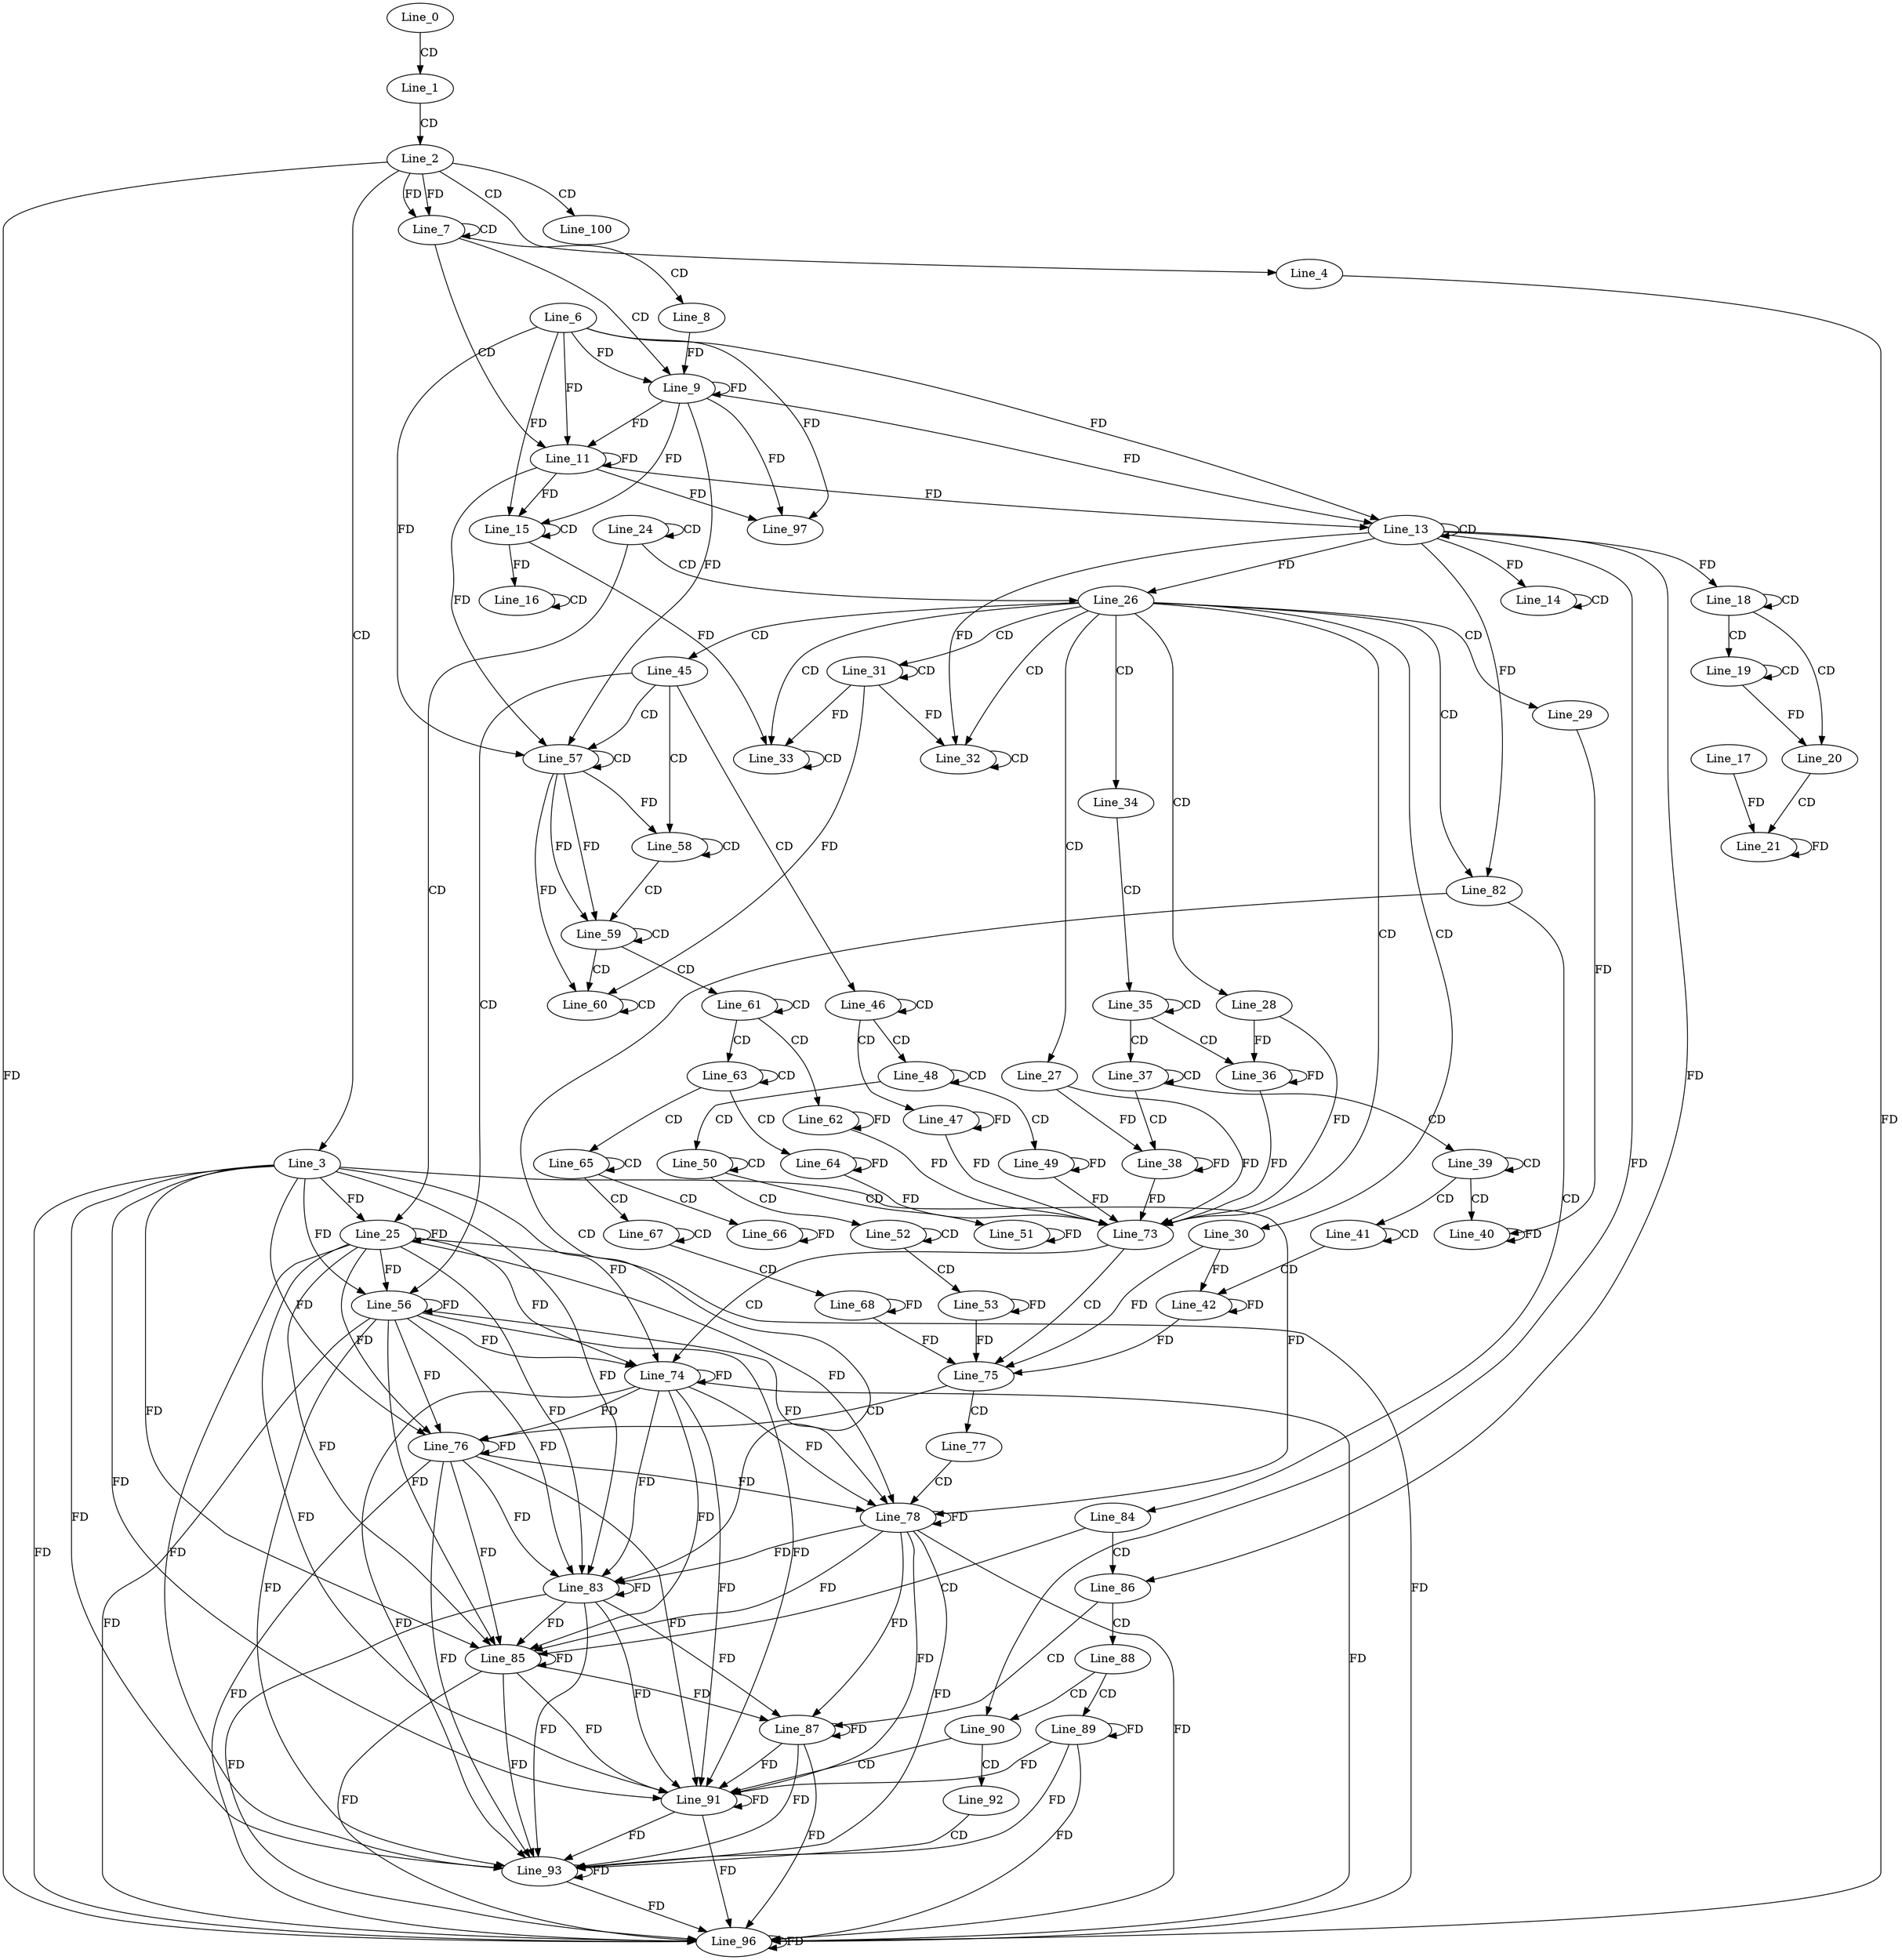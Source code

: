 digraph G {
  Line_0;
  Line_1;
  Line_2;
  Line_3;
  Line_4;
  Line_7;
  Line_7;
  Line_8;
  Line_9;
  Line_6;
  Line_9;
  Line_11;
  Line_13;
  Line_13;
  Line_13;
  Line_14;
  Line_14;
  Line_15;
  Line_15;
  Line_15;
  Line_16;
  Line_16;
  Line_18;
  Line_18;
  Line_18;
  Line_18;
  Line_19;
  Line_19;
  Line_20;
  Line_21;
  Line_17;
  Line_24;
  Line_24;
  Line_25;
  Line_26;
  Line_26;
  Line_26;
  Line_27;
  Line_28;
  Line_29;
  Line_30;
  Line_31;
  Line_31;
  Line_32;
  Line_32;
  Line_33;
  Line_33;
  Line_34;
  Line_35;
  Line_35;
  Line_36;
  Line_37;
  Line_37;
  Line_38;
  Line_39;
  Line_39;
  Line_40;
  Line_41;
  Line_41;
  Line_42;
  Line_45;
  Line_46;
  Line_46;
  Line_47;
  Line_48;
  Line_48;
  Line_49;
  Line_50;
  Line_50;
  Line_51;
  Line_52;
  Line_52;
  Line_53;
  Line_56;
  Line_57;
  Line_57;
  Line_58;
  Line_58;
  Line_58;
  Line_59;
  Line_59;
  Line_60;
  Line_60;
  Line_61;
  Line_61;
  Line_62;
  Line_63;
  Line_63;
  Line_64;
  Line_65;
  Line_65;
  Line_66;
  Line_67;
  Line_67;
  Line_68;
  Line_73;
  Line_74;
  Line_75;
  Line_76;
  Line_77;
  Line_78;
  Line_82;
  Line_82;
  Line_82;
  Line_83;
  Line_84;
  Line_85;
  Line_86;
  Line_86;
  Line_87;
  Line_88;
  Line_89;
  Line_90;
  Line_90;
  Line_90;
  Line_90;
  Line_91;
  Line_92;
  Line_93;
  Line_96;
  Line_96;
  Line_97;
  Line_100;
  Line_0 -> Line_1 [ label="CD" ];
  Line_1 -> Line_2 [ label="CD" ];
  Line_2 -> Line_3 [ label="CD" ];
  Line_2 -> Line_4 [ label="CD" ];
  Line_2 -> Line_7 [ label="FD" ];
  Line_7 -> Line_7 [ label="CD" ];
  Line_2 -> Line_7 [ label="FD" ];
  Line_7 -> Line_8 [ label="CD" ];
  Line_7 -> Line_9 [ label="CD" ];
  Line_6 -> Line_9 [ label="FD" ];
  Line_9 -> Line_9 [ label="FD" ];
  Line_8 -> Line_9 [ label="FD" ];
  Line_7 -> Line_11 [ label="CD" ];
  Line_6 -> Line_11 [ label="FD" ];
  Line_9 -> Line_11 [ label="FD" ];
  Line_11 -> Line_11 [ label="FD" ];
  Line_13 -> Line_13 [ label="CD" ];
  Line_6 -> Line_13 [ label="FD" ];
  Line_9 -> Line_13 [ label="FD" ];
  Line_11 -> Line_13 [ label="FD" ];
  Line_14 -> Line_14 [ label="CD" ];
  Line_13 -> Line_14 [ label="FD" ];
  Line_15 -> Line_15 [ label="CD" ];
  Line_6 -> Line_15 [ label="FD" ];
  Line_9 -> Line_15 [ label="FD" ];
  Line_11 -> Line_15 [ label="FD" ];
  Line_16 -> Line_16 [ label="CD" ];
  Line_15 -> Line_16 [ label="FD" ];
  Line_18 -> Line_18 [ label="CD" ];
  Line_13 -> Line_18 [ label="FD" ];
  Line_18 -> Line_19 [ label="CD" ];
  Line_19 -> Line_19 [ label="CD" ];
  Line_18 -> Line_20 [ label="CD" ];
  Line_19 -> Line_20 [ label="FD" ];
  Line_20 -> Line_21 [ label="CD" ];
  Line_17 -> Line_21 [ label="FD" ];
  Line_21 -> Line_21 [ label="FD" ];
  Line_24 -> Line_24 [ label="CD" ];
  Line_24 -> Line_25 [ label="CD" ];
  Line_3 -> Line_25 [ label="FD" ];
  Line_25 -> Line_25 [ label="FD" ];
  Line_24 -> Line_26 [ label="CD" ];
  Line_13 -> Line_26 [ label="FD" ];
  Line_26 -> Line_27 [ label="CD" ];
  Line_26 -> Line_28 [ label="CD" ];
  Line_26 -> Line_29 [ label="CD" ];
  Line_26 -> Line_30 [ label="CD" ];
  Line_26 -> Line_31 [ label="CD" ];
  Line_31 -> Line_31 [ label="CD" ];
  Line_26 -> Line_32 [ label="CD" ];
  Line_32 -> Line_32 [ label="CD" ];
  Line_31 -> Line_32 [ label="FD" ];
  Line_13 -> Line_32 [ label="FD" ];
  Line_26 -> Line_33 [ label="CD" ];
  Line_33 -> Line_33 [ label="CD" ];
  Line_31 -> Line_33 [ label="FD" ];
  Line_15 -> Line_33 [ label="FD" ];
  Line_26 -> Line_34 [ label="CD" ];
  Line_34 -> Line_35 [ label="CD" ];
  Line_35 -> Line_35 [ label="CD" ];
  Line_35 -> Line_36 [ label="CD" ];
  Line_28 -> Line_36 [ label="FD" ];
  Line_36 -> Line_36 [ label="FD" ];
  Line_35 -> Line_37 [ label="CD" ];
  Line_37 -> Line_37 [ label="CD" ];
  Line_37 -> Line_38 [ label="CD" ];
  Line_27 -> Line_38 [ label="FD" ];
  Line_38 -> Line_38 [ label="FD" ];
  Line_37 -> Line_39 [ label="CD" ];
  Line_39 -> Line_39 [ label="CD" ];
  Line_39 -> Line_40 [ label="CD" ];
  Line_29 -> Line_40 [ label="FD" ];
  Line_40 -> Line_40 [ label="FD" ];
  Line_39 -> Line_41 [ label="CD" ];
  Line_41 -> Line_41 [ label="CD" ];
  Line_41 -> Line_42 [ label="CD" ];
  Line_30 -> Line_42 [ label="FD" ];
  Line_42 -> Line_42 [ label="FD" ];
  Line_26 -> Line_45 [ label="CD" ];
  Line_45 -> Line_46 [ label="CD" ];
  Line_46 -> Line_46 [ label="CD" ];
  Line_46 -> Line_47 [ label="CD" ];
  Line_47 -> Line_47 [ label="FD" ];
  Line_46 -> Line_48 [ label="CD" ];
  Line_48 -> Line_48 [ label="CD" ];
  Line_48 -> Line_49 [ label="CD" ];
  Line_49 -> Line_49 [ label="FD" ];
  Line_48 -> Line_50 [ label="CD" ];
  Line_50 -> Line_50 [ label="CD" ];
  Line_50 -> Line_51 [ label="CD" ];
  Line_51 -> Line_51 [ label="FD" ];
  Line_50 -> Line_52 [ label="CD" ];
  Line_52 -> Line_52 [ label="CD" ];
  Line_52 -> Line_53 [ label="CD" ];
  Line_53 -> Line_53 [ label="FD" ];
  Line_45 -> Line_56 [ label="CD" ];
  Line_3 -> Line_56 [ label="FD" ];
  Line_25 -> Line_56 [ label="FD" ];
  Line_56 -> Line_56 [ label="FD" ];
  Line_45 -> Line_57 [ label="CD" ];
  Line_57 -> Line_57 [ label="CD" ];
  Line_6 -> Line_57 [ label="FD" ];
  Line_9 -> Line_57 [ label="FD" ];
  Line_11 -> Line_57 [ label="FD" ];
  Line_45 -> Line_58 [ label="CD" ];
  Line_58 -> Line_58 [ label="CD" ];
  Line_57 -> Line_58 [ label="FD" ];
  Line_58 -> Line_59 [ label="CD" ];
  Line_57 -> Line_59 [ label="FD" ];
  Line_59 -> Line_59 [ label="CD" ];
  Line_57 -> Line_59 [ label="FD" ];
  Line_59 -> Line_60 [ label="CD" ];
  Line_60 -> Line_60 [ label="CD" ];
  Line_31 -> Line_60 [ label="FD" ];
  Line_57 -> Line_60 [ label="FD" ];
  Line_59 -> Line_61 [ label="CD" ];
  Line_61 -> Line_61 [ label="CD" ];
  Line_61 -> Line_62 [ label="CD" ];
  Line_62 -> Line_62 [ label="FD" ];
  Line_61 -> Line_63 [ label="CD" ];
  Line_63 -> Line_63 [ label="CD" ];
  Line_63 -> Line_64 [ label="CD" ];
  Line_64 -> Line_64 [ label="FD" ];
  Line_63 -> Line_65 [ label="CD" ];
  Line_65 -> Line_65 [ label="CD" ];
  Line_65 -> Line_66 [ label="CD" ];
  Line_66 -> Line_66 [ label="FD" ];
  Line_65 -> Line_67 [ label="CD" ];
  Line_67 -> Line_67 [ label="CD" ];
  Line_67 -> Line_68 [ label="CD" ];
  Line_68 -> Line_68 [ label="FD" ];
  Line_26 -> Line_73 [ label="CD" ];
  Line_64 -> Line_73 [ label="FD" ];
  Line_27 -> Line_73 [ label="FD" ];
  Line_38 -> Line_73 [ label="FD" ];
  Line_49 -> Line_73 [ label="FD" ];
  Line_62 -> Line_73 [ label="FD" ];
  Line_28 -> Line_73 [ label="FD" ];
  Line_36 -> Line_73 [ label="FD" ];
  Line_47 -> Line_73 [ label="FD" ];
  Line_73 -> Line_74 [ label="CD" ];
  Line_3 -> Line_74 [ label="FD" ];
  Line_25 -> Line_74 [ label="FD" ];
  Line_56 -> Line_74 [ label="FD" ];
  Line_74 -> Line_74 [ label="FD" ];
  Line_73 -> Line_75 [ label="CD" ];
  Line_68 -> Line_75 [ label="FD" ];
  Line_30 -> Line_75 [ label="FD" ];
  Line_42 -> Line_75 [ label="FD" ];
  Line_53 -> Line_75 [ label="FD" ];
  Line_75 -> Line_76 [ label="CD" ];
  Line_3 -> Line_76 [ label="FD" ];
  Line_25 -> Line_76 [ label="FD" ];
  Line_56 -> Line_76 [ label="FD" ];
  Line_74 -> Line_76 [ label="FD" ];
  Line_76 -> Line_76 [ label="FD" ];
  Line_75 -> Line_77 [ label="CD" ];
  Line_77 -> Line_78 [ label="CD" ];
  Line_3 -> Line_78 [ label="FD" ];
  Line_25 -> Line_78 [ label="FD" ];
  Line_56 -> Line_78 [ label="FD" ];
  Line_74 -> Line_78 [ label="FD" ];
  Line_76 -> Line_78 [ label="FD" ];
  Line_78 -> Line_78 [ label="FD" ];
  Line_26 -> Line_82 [ label="CD" ];
  Line_13 -> Line_82 [ label="FD" ];
  Line_82 -> Line_83 [ label="CD" ];
  Line_3 -> Line_83 [ label="FD" ];
  Line_25 -> Line_83 [ label="FD" ];
  Line_56 -> Line_83 [ label="FD" ];
  Line_74 -> Line_83 [ label="FD" ];
  Line_76 -> Line_83 [ label="FD" ];
  Line_78 -> Line_83 [ label="FD" ];
  Line_83 -> Line_83 [ label="FD" ];
  Line_82 -> Line_84 [ label="CD" ];
  Line_84 -> Line_85 [ label="CD" ];
  Line_3 -> Line_85 [ label="FD" ];
  Line_25 -> Line_85 [ label="FD" ];
  Line_56 -> Line_85 [ label="FD" ];
  Line_74 -> Line_85 [ label="FD" ];
  Line_76 -> Line_85 [ label="FD" ];
  Line_78 -> Line_85 [ label="FD" ];
  Line_83 -> Line_85 [ label="FD" ];
  Line_85 -> Line_85 [ label="FD" ];
  Line_84 -> Line_86 [ label="CD" ];
  Line_13 -> Line_86 [ label="FD" ];
  Line_86 -> Line_87 [ label="CD" ];
  Line_78 -> Line_87 [ label="FD" ];
  Line_83 -> Line_87 [ label="FD" ];
  Line_85 -> Line_87 [ label="FD" ];
  Line_87 -> Line_87 [ label="FD" ];
  Line_86 -> Line_88 [ label="CD" ];
  Line_88 -> Line_89 [ label="CD" ];
  Line_89 -> Line_89 [ label="FD" ];
  Line_88 -> Line_90 [ label="CD" ];
  Line_13 -> Line_90 [ label="FD" ];
  Line_90 -> Line_91 [ label="CD" ];
  Line_3 -> Line_91 [ label="FD" ];
  Line_25 -> Line_91 [ label="FD" ];
  Line_56 -> Line_91 [ label="FD" ];
  Line_74 -> Line_91 [ label="FD" ];
  Line_76 -> Line_91 [ label="FD" ];
  Line_78 -> Line_91 [ label="FD" ];
  Line_83 -> Line_91 [ label="FD" ];
  Line_85 -> Line_91 [ label="FD" ];
  Line_87 -> Line_91 [ label="FD" ];
  Line_89 -> Line_91 [ label="FD" ];
  Line_91 -> Line_91 [ label="FD" ];
  Line_90 -> Line_92 [ label="CD" ];
  Line_92 -> Line_93 [ label="CD" ];
  Line_3 -> Line_93 [ label="FD" ];
  Line_25 -> Line_93 [ label="FD" ];
  Line_56 -> Line_93 [ label="FD" ];
  Line_74 -> Line_93 [ label="FD" ];
  Line_76 -> Line_93 [ label="FD" ];
  Line_78 -> Line_93 [ label="FD" ];
  Line_83 -> Line_93 [ label="FD" ];
  Line_85 -> Line_93 [ label="FD" ];
  Line_87 -> Line_93 [ label="FD" ];
  Line_89 -> Line_93 [ label="FD" ];
  Line_91 -> Line_93 [ label="FD" ];
  Line_93 -> Line_93 [ label="FD" ];
  Line_4 -> Line_96 [ label="FD" ];
  Line_96 -> Line_96 [ label="FD" ];
  Line_2 -> Line_96 [ label="FD" ];
  Line_3 -> Line_96 [ label="FD" ];
  Line_25 -> Line_96 [ label="FD" ];
  Line_56 -> Line_96 [ label="FD" ];
  Line_74 -> Line_96 [ label="FD" ];
  Line_76 -> Line_96 [ label="FD" ];
  Line_78 -> Line_96 [ label="FD" ];
  Line_83 -> Line_96 [ label="FD" ];
  Line_85 -> Line_96 [ label="FD" ];
  Line_87 -> Line_96 [ label="FD" ];
  Line_89 -> Line_96 [ label="FD" ];
  Line_91 -> Line_96 [ label="FD" ];
  Line_93 -> Line_96 [ label="FD" ];
  Line_6 -> Line_97 [ label="FD" ];
  Line_9 -> Line_97 [ label="FD" ];
  Line_11 -> Line_97 [ label="FD" ];
  Line_2 -> Line_100 [ label="CD" ];
}
